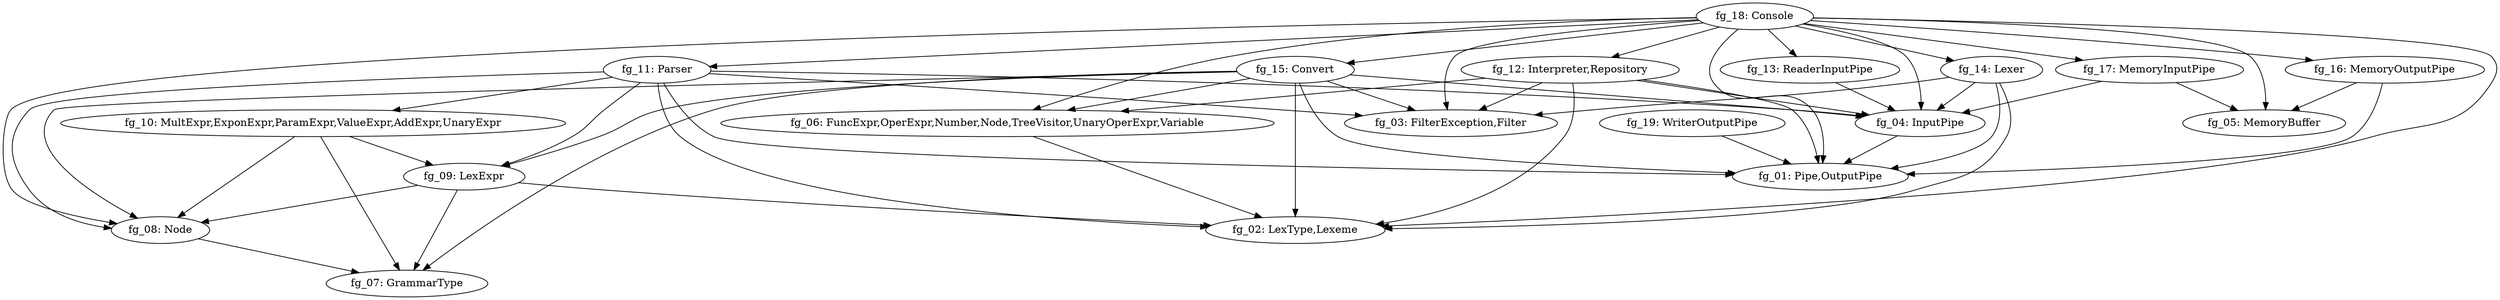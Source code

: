 digraph G { 
"fg_04: InputPipe" -> "fg_01: Pipe,OutputPipe"; 
"fg_06: FuncExpr,OperExpr,Number,Node,TreeVisitor,UnaryOperExpr,Variable" -> "fg_02: LexType,Lexeme"; 
"fg_08: Node" -> "fg_07: GrammarType"; 
"fg_09: LexExpr" -> "fg_07: GrammarType"; 
"fg_09: LexExpr" -> "fg_08: Node"; 
"fg_09: LexExpr" -> "fg_02: LexType,Lexeme"; 
"fg_10: MultExpr,ExponExpr,ParamExpr,ValueExpr,AddExpr,UnaryExpr" -> "fg_07: GrammarType"; 
"fg_10: MultExpr,ExponExpr,ParamExpr,ValueExpr,AddExpr,UnaryExpr" -> "fg_08: Node"; 
"fg_10: MultExpr,ExponExpr,ParamExpr,ValueExpr,AddExpr,UnaryExpr" -> "fg_09: LexExpr"; 
"fg_11: Parser" -> "fg_04: InputPipe"; 
"fg_11: Parser" -> "fg_10: MultExpr,ExponExpr,ParamExpr,ValueExpr,AddExpr,UnaryExpr"; 
"fg_11: Parser" -> "fg_08: Node"; 
"fg_11: Parser" -> "fg_09: LexExpr"; 
"fg_11: Parser" -> "fg_03: FilterException,Filter"; 
"fg_11: Parser" -> "fg_02: LexType,Lexeme"; 
"fg_11: Parser" -> "fg_01: Pipe,OutputPipe"; 
"fg_12: Interpreter,Repository" -> "fg_04: InputPipe"; 
"fg_12: Interpreter,Repository" -> "fg_06: FuncExpr,OperExpr,Number,Node,TreeVisitor,UnaryOperExpr,Variable"; 
"fg_12: Interpreter,Repository" -> "fg_03: FilterException,Filter"; 
"fg_12: Interpreter,Repository" -> "fg_01: Pipe,OutputPipe"; 
"fg_12: Interpreter,Repository" -> "fg_02: LexType,Lexeme"; 
"fg_13: ReaderInputPipe" -> "fg_04: InputPipe"; 
"fg_14: Lexer" -> "fg_04: InputPipe"; 
"fg_14: Lexer" -> "fg_03: FilterException,Filter"; 
"fg_14: Lexer" -> "fg_01: Pipe,OutputPipe"; 
"fg_14: Lexer" -> "fg_02: LexType,Lexeme"; 
"fg_15: Convert" -> "fg_04: InputPipe"; 
"fg_15: Convert" -> "fg_07: GrammarType"; 
"fg_15: Convert" -> "fg_08: Node"; 
"fg_15: Convert" -> "fg_06: FuncExpr,OperExpr,Number,Node,TreeVisitor,UnaryOperExpr,Variable"; 
"fg_15: Convert" -> "fg_09: LexExpr"; 
"fg_15: Convert" -> "fg_03: FilterException,Filter"; 
"fg_15: Convert" -> "fg_02: LexType,Lexeme"; 
"fg_15: Convert" -> "fg_01: Pipe,OutputPipe"; 
"fg_16: MemoryOutputPipe" -> "fg_05: MemoryBuffer"; 
"fg_16: MemoryOutputPipe" -> "fg_01: Pipe,OutputPipe"; 
"fg_17: MemoryInputPipe" -> "fg_04: InputPipe"; 
"fg_17: MemoryInputPipe" -> "fg_05: MemoryBuffer"; 
"fg_18: Console" -> "fg_12: Interpreter,Repository"; 
"fg_18: Console" -> "fg_08: Node"; 
"fg_18: Console" -> "fg_06: FuncExpr,OperExpr,Number,Node,TreeVisitor,UnaryOperExpr,Variable"; 
"fg_18: Console" -> "fg_14: Lexer"; 
"fg_18: Console" -> "fg_11: Parser"; 
"fg_18: Console" -> "fg_16: MemoryOutputPipe"; 
"fg_18: Console" -> "fg_03: FilterException,Filter"; 
"fg_18: Console" -> "fg_17: MemoryInputPipe"; 
"fg_18: Console" -> "fg_01: Pipe,OutputPipe"; 
"fg_18: Console" -> "fg_13: ReaderInputPipe"; 
"fg_18: Console" -> "fg_04: InputPipe"; 
"fg_18: Console" -> "fg_15: Convert"; 
"fg_18: Console" -> "fg_05: MemoryBuffer"; 
"fg_18: Console" -> "fg_02: LexType,Lexeme"; 
"fg_19: WriterOutputPipe" -> "fg_01: Pipe,OutputPipe"; 
}